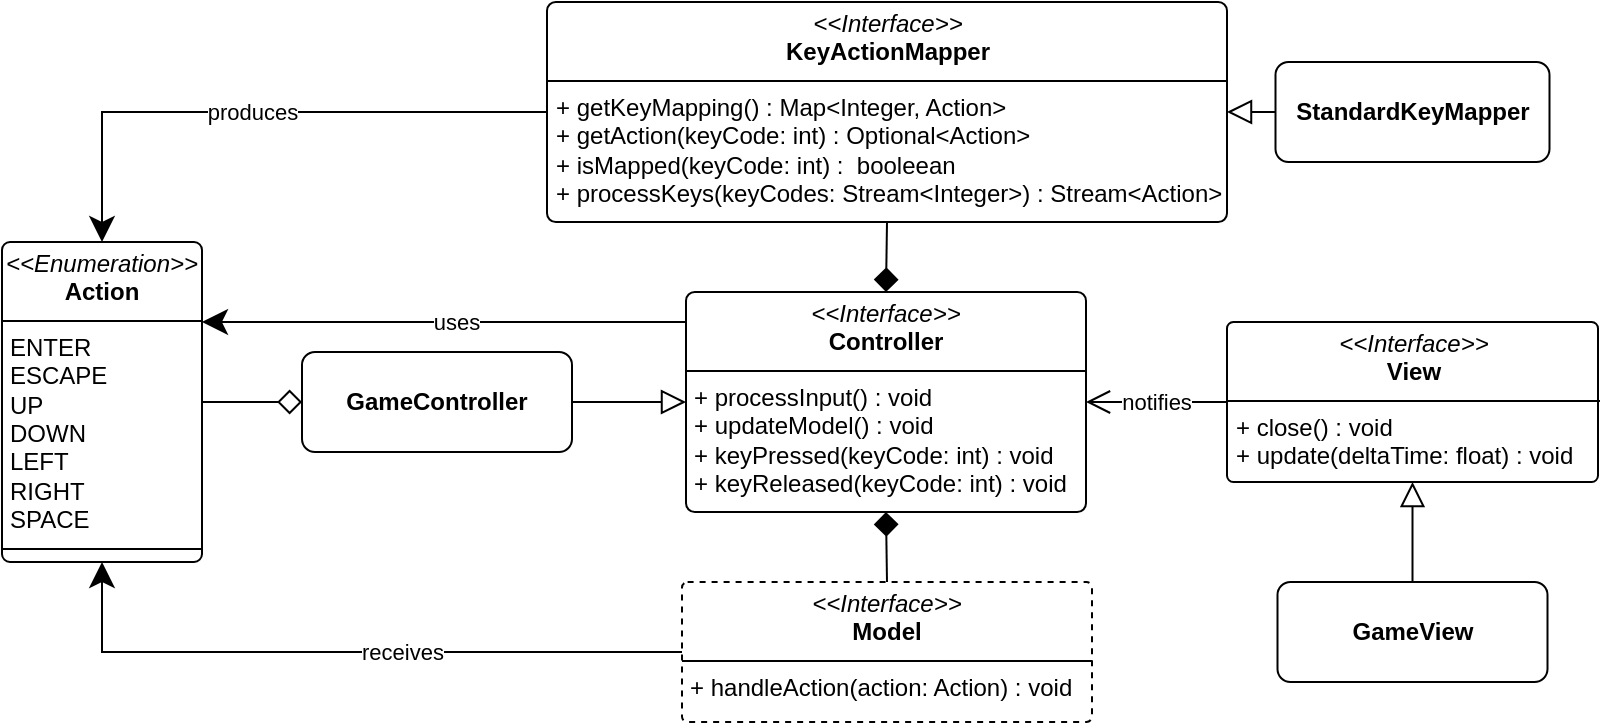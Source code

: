 <mxfile version="27.2.0">
  <diagram name="Page-1" id="0oy_DqriNZGSRgA4T4Op">
    <mxGraphModel dx="2066" dy="1220" grid="1" gridSize="10" guides="1" tooltips="1" connect="1" arrows="1" fold="1" page="1" pageScale="1" pageWidth="850" pageHeight="1100" math="0" shadow="0">
      <root>
        <mxCell id="0" />
        <mxCell id="1" parent="0" />
        <mxCell id="4qU-4kYSHK4auCVP5i2G-2" value="&lt;p style=&quot;margin:0px;margin-top:4px;text-align:center;&quot;&gt;&lt;i&gt;&amp;lt;&amp;lt;Interface&amp;gt;&amp;gt;&lt;/i&gt;&lt;br&gt;&lt;b&gt;Controller&lt;/b&gt;&lt;/p&gt;&lt;hr size=&quot;1&quot; style=&quot;border-style:solid;&quot;&gt;&lt;p style=&quot;margin:0px;margin-left:4px;&quot;&gt;+ processInput() : void&lt;/p&gt;&lt;p style=&quot;margin:0px;margin-left:4px;&quot;&gt;+ updateModel() : void&lt;/p&gt;&lt;p style=&quot;margin:0px;margin-left:4px;&quot;&gt;+ keyPressed(keyCode: int) : void&amp;nbsp;&lt;/p&gt;&lt;p style=&quot;margin:0px;margin-left:4px;&quot;&gt;+ keyReleased(keyCode: int) : void&lt;/p&gt;" style="verticalAlign=top;align=left;overflow=fill;html=1;whiteSpace=wrap;rounded=1;arcSize=4;" parent="1" vertex="1">
          <mxGeometry x="352" y="555" width="200" height="110" as="geometry" />
        </mxCell>
        <mxCell id="4qU-4kYSHK4auCVP5i2G-3" style="edgeStyle=orthogonalEdgeStyle;rounded=0;orthogonalLoop=1;jettySize=auto;html=1;exitX=0.5;exitY=0;exitDx=0;exitDy=0;entryX=0.5;entryY=1;entryDx=0;entryDy=0;endArrow=diamond;endFill=1;endSize=10;" parent="1" source="4qU-4kYSHK4auCVP5i2G-4" target="4qU-4kYSHK4auCVP5i2G-2" edge="1">
          <mxGeometry relative="1" as="geometry">
            <mxPoint x="277" y="905" as="targetPoint" />
          </mxGeometry>
        </mxCell>
        <mxCell id="8" style="edgeStyle=none;html=1;exitX=0;exitY=0.5;exitDx=0;exitDy=0;entryX=0.5;entryY=1;entryDx=0;entryDy=0;rounded=0;curved=0;endSize=10;endArrow=classic;endFill=1;" parent="1" source="4qU-4kYSHK4auCVP5i2G-4" target="4qU-4kYSHK4auCVP5i2G-18" edge="1">
          <mxGeometry relative="1" as="geometry">
            <Array as="points">
              <mxPoint x="60" y="735" />
            </Array>
          </mxGeometry>
        </mxCell>
        <mxCell id="12" value="receives" style="edgeLabel;html=1;align=center;verticalAlign=middle;resizable=0;points=[];" parent="8" vertex="1" connectable="0">
          <mxGeometry x="-0.163" relative="1" as="geometry">
            <mxPoint as="offset" />
          </mxGeometry>
        </mxCell>
        <mxCell id="4qU-4kYSHK4auCVP5i2G-4" value="&lt;p style=&quot;margin:0px;margin-top:4px;text-align:center;&quot;&gt;&lt;i&gt;&amp;lt;&amp;lt;Interface&amp;gt;&amp;gt;&lt;/i&gt;&lt;br&gt;&lt;b&gt;Model&lt;/b&gt;&lt;/p&gt;&lt;hr size=&quot;1&quot; style=&quot;border-style:solid;&quot;&gt;&lt;p style=&quot;margin:0px;margin-left:4px;&quot;&gt;&lt;font color=&quot;#000000&quot;&gt;&lt;span style=&quot;caret-color: rgb(0, 0, 0);&quot;&gt;+ handleAction(action: Action) : void&lt;/span&gt;&lt;/font&gt;&lt;/p&gt;" style="verticalAlign=top;align=left;overflow=fill;html=1;whiteSpace=wrap;rounded=1;arcSize=4;dashed=1;" parent="1" vertex="1">
          <mxGeometry x="350" y="700" width="205" height="70" as="geometry" />
        </mxCell>
        <mxCell id="4qU-4kYSHK4auCVP5i2G-6" style="edgeStyle=orthogonalEdgeStyle;rounded=0;orthogonalLoop=1;jettySize=auto;html=1;exitX=0.5;exitY=1;exitDx=0;exitDy=0;entryX=0.5;entryY=0;entryDx=0;entryDy=0;endSize=10;endArrow=diamond;endFill=1;" parent="1" source="4qU-4kYSHK4auCVP5i2G-5" target="4qU-4kYSHK4auCVP5i2G-2" edge="1">
          <mxGeometry relative="1" as="geometry">
            <mxPoint x="297" y="140" as="targetPoint" />
          </mxGeometry>
        </mxCell>
        <mxCell id="10" style="edgeStyle=none;html=1;exitX=0;exitY=0.5;exitDx=0;exitDy=0;entryX=0.5;entryY=0;entryDx=0;entryDy=0;rounded=0;curved=0;endArrow=classic;endFill=1;endSize=10;" parent="1" source="4qU-4kYSHK4auCVP5i2G-5" target="4qU-4kYSHK4auCVP5i2G-18" edge="1">
          <mxGeometry relative="1" as="geometry">
            <Array as="points">
              <mxPoint x="60" y="465" />
            </Array>
          </mxGeometry>
        </mxCell>
        <mxCell id="11" value="produces" style="edgeLabel;html=1;align=center;verticalAlign=middle;resizable=0;points=[];" parent="10" vertex="1" connectable="0">
          <mxGeometry x="0.024" relative="1" as="geometry">
            <mxPoint x="-1" as="offset" />
          </mxGeometry>
        </mxCell>
        <mxCell id="4qU-4kYSHK4auCVP5i2G-5" value="&lt;p style=&quot;margin:0px;margin-top:4px;text-align:center;&quot;&gt;&lt;i&gt;&amp;lt;&amp;lt;Interface&amp;gt;&amp;gt;&lt;/i&gt;&lt;br&gt;&lt;b&gt;KeyActionMapper&lt;/b&gt;&lt;/p&gt;&lt;hr size=&quot;1&quot; style=&quot;border-style:solid;&quot;&gt;&lt;p style=&quot;margin:0px;margin-left:4px;&quot;&gt;+ getKeyMapping() : Map&amp;lt;Integer, Action&amp;gt;&lt;/p&gt;&lt;p style=&quot;margin:0px;margin-left:4px;&quot;&gt;+ getAction(keyCode: int) : Optional&amp;lt;Action&amp;gt;&lt;/p&gt;&lt;p style=&quot;margin:0px;margin-left:4px;&quot;&gt;+ isMapped(keyCode: int) : &amp;nbsp;booleean&lt;/p&gt;&lt;p style=&quot;margin:0px;margin-left:4px;&quot;&gt;+ processKeys(keyCodes: Stream&amp;lt;Integer&amp;gt;) : Stream&amp;lt;Action&amp;gt;&lt;/p&gt;" style="verticalAlign=top;align=left;overflow=fill;html=1;whiteSpace=wrap;rounded=1;arcSize=4;" parent="1" vertex="1">
          <mxGeometry x="282.5" y="410" width="340" height="110" as="geometry" />
        </mxCell>
        <mxCell id="4qU-4kYSHK4auCVP5i2G-13" value="notifies" style="edgeStyle=orthogonalEdgeStyle;rounded=0;orthogonalLoop=1;jettySize=auto;html=1;exitX=0;exitY=0.5;exitDx=0;exitDy=0;entryX=1;entryY=0.5;entryDx=0;entryDy=0;endArrow=open;endFill=0;endSize=10;" parent="1" source="4qU-4kYSHK4auCVP5i2G-10" target="4qU-4kYSHK4auCVP5i2G-2" edge="1">
          <mxGeometry relative="1" as="geometry" />
        </mxCell>
        <mxCell id="4qU-4kYSHK4auCVP5i2G-10" value="&lt;p style=&quot;margin:0px;margin-top:4px;text-align:center;&quot;&gt;&lt;i&gt;&amp;lt;&amp;lt;Interface&amp;gt;&amp;gt;&lt;/i&gt;&lt;br&gt;&lt;b&gt;View&lt;/b&gt;&lt;/p&gt;&lt;hr size=&quot;1&quot; style=&quot;border-style:solid;&quot;&gt;&lt;p style=&quot;margin:0px;margin-left:4px;&quot;&gt;&lt;span style=&quot;background-color: transparent; color: light-dark(rgb(0, 0, 0), rgb(255, 255, 255));&quot;&gt;+ close() : void&lt;/span&gt;&lt;/p&gt;&lt;p style=&quot;margin:0px;margin-left:4px;&quot;&gt;&lt;span style=&quot;background-color: transparent; color: light-dark(rgb(0, 0, 0), rgb(255, 255, 255));&quot;&gt;+ update(deltaTime: float) : void&lt;/span&gt;&lt;/p&gt;" style="verticalAlign=top;align=left;overflow=fill;html=1;whiteSpace=wrap;rounded=1;arcSize=4;" parent="1" vertex="1">
          <mxGeometry x="622.5" y="570" width="185.5" height="80" as="geometry" />
        </mxCell>
        <mxCell id="4qU-4kYSHK4auCVP5i2G-12" style="edgeStyle=orthogonalEdgeStyle;rounded=0;orthogonalLoop=1;jettySize=auto;html=1;exitX=0.5;exitY=0;exitDx=0;exitDy=0;entryX=0.5;entryY=1;entryDx=0;entryDy=0;endArrow=block;endFill=0;endSize=10;" parent="1" source="4qU-4kYSHK4auCVP5i2G-11" target="4qU-4kYSHK4auCVP5i2G-10" edge="1">
          <mxGeometry relative="1" as="geometry" />
        </mxCell>
        <mxCell id="4qU-4kYSHK4auCVP5i2G-11" value="&lt;p style=&quot;margin:0px;margin-top:4px;text-align:center;&quot;&gt;&lt;br&gt;&lt;b&gt;GameView&lt;/b&gt;&lt;/p&gt;&lt;p style=&quot;margin:0px;margin-top:4px;text-align:center;&quot;&gt;&lt;b&gt;&lt;br&gt;&lt;/b&gt;&lt;/p&gt;" style="verticalAlign=top;align=left;overflow=fill;html=1;whiteSpace=wrap;rounded=1;arcSize=13;" parent="1" vertex="1">
          <mxGeometry x="647.75" y="700" width="135" height="50" as="geometry" />
        </mxCell>
        <mxCell id="5" style="edgeStyle=none;html=1;exitX=1;exitY=0.5;exitDx=0;exitDy=0;entryX=0;entryY=0.5;entryDx=0;entryDy=0;endSize=10;endArrow=diamond;endFill=0;" parent="1" source="4qU-4kYSHK4auCVP5i2G-18" target="4qU-4kYSHK4auCVP5i2G-21" edge="1">
          <mxGeometry relative="1" as="geometry" />
        </mxCell>
        <mxCell id="4qU-4kYSHK4auCVP5i2G-18" value="&lt;p style=&quot;margin:0px;margin-top:4px;text-align:center;&quot;&gt;&lt;i&gt;&amp;lt;&amp;lt;Enumeration&amp;gt;&amp;gt;&lt;/i&gt;&lt;br&gt;&lt;b&gt;Action&lt;/b&gt;&lt;/p&gt;&lt;hr size=&quot;1&quot; style=&quot;border-style:solid;&quot;&gt;&lt;p style=&quot;margin:0px;margin-left:4px;&quot;&gt;ENTER&lt;/p&gt;&lt;p style=&quot;margin:0px;margin-left:4px;&quot;&gt;ESCAPE&lt;/p&gt;&lt;p style=&quot;margin:0px;margin-left:4px;&quot;&gt;UP&lt;/p&gt;&lt;p style=&quot;margin:0px;margin-left:4px;&quot;&gt;DOWN&lt;/p&gt;&lt;p style=&quot;margin:0px;margin-left:4px;&quot;&gt;LEFT&lt;/p&gt;&lt;p style=&quot;margin:0px;margin-left:4px;&quot;&gt;RIGHT&lt;/p&gt;&lt;p style=&quot;margin:0px;margin-left:4px;&quot;&gt;SPACE&lt;/p&gt;&lt;hr size=&quot;1&quot; style=&quot;border-style:solid;&quot;&gt;&lt;p style=&quot;margin:0px;margin-left:4px;&quot;&gt;&lt;br&gt;&lt;/p&gt;" style="verticalAlign=top;align=left;overflow=fill;html=1;whiteSpace=wrap;rounded=1;arcSize=4;" parent="1" vertex="1">
          <mxGeometry x="10" y="530" width="100" height="160" as="geometry" />
        </mxCell>
        <mxCell id="4qU-4kYSHK4auCVP5i2G-22" style="edgeStyle=orthogonalEdgeStyle;rounded=0;orthogonalLoop=1;jettySize=auto;html=1;exitX=1;exitY=0.5;exitDx=0;exitDy=0;entryX=0;entryY=0.5;entryDx=0;entryDy=0;endArrow=block;endFill=0;endSize=10;" parent="1" source="4qU-4kYSHK4auCVP5i2G-21" target="4qU-4kYSHK4auCVP5i2G-2" edge="1">
          <mxGeometry relative="1" as="geometry" />
        </mxCell>
        <mxCell id="4qU-4kYSHK4auCVP5i2G-23" value="uses" style="edgeStyle=orthogonalEdgeStyle;rounded=0;orthogonalLoop=1;jettySize=auto;html=1;exitX=0;exitY=0.25;exitDx=0;exitDy=0;entryX=1;entryY=0.25;entryDx=0;entryDy=0;endSize=10;endArrow=classic;endFill=1;" parent="1" source="4qU-4kYSHK4auCVP5i2G-2" target="4qU-4kYSHK4auCVP5i2G-18" edge="1">
          <mxGeometry relative="1" as="geometry">
            <Array as="points">
              <mxPoint x="352" y="570" />
            </Array>
            <mxPoint as="offset" />
          </mxGeometry>
        </mxCell>
        <mxCell id="4qU-4kYSHK4auCVP5i2G-21" value="&lt;p style=&quot;margin:0px;margin-top:4px;text-align:center;&quot;&gt;&lt;br&gt;&lt;b&gt;GameController&lt;/b&gt;&lt;/p&gt;&lt;p style=&quot;margin:0px;margin-top:4px;text-align:center;&quot;&gt;&lt;b&gt;&lt;br&gt;&lt;/b&gt;&lt;/p&gt;" style="verticalAlign=top;align=left;overflow=fill;html=1;whiteSpace=wrap;rounded=1;arcSize=13;" parent="1" vertex="1">
          <mxGeometry x="160" y="585" width="135" height="50" as="geometry" />
        </mxCell>
        <mxCell id="13" style="edgeStyle=none;html=1;exitX=0;exitY=0.5;exitDx=0;exitDy=0;entryX=1;entryY=0.5;entryDx=0;entryDy=0;endSize=10;endArrow=block;endFill=0;" parent="1" source="2" target="4qU-4kYSHK4auCVP5i2G-5" edge="1">
          <mxGeometry relative="1" as="geometry" />
        </mxCell>
        <mxCell id="2" value="&lt;p style=&quot;margin:0px;margin-top:4px;text-align:center;&quot;&gt;&lt;br&gt;&lt;b&gt;StandardKeyMapper&lt;/b&gt;&lt;/p&gt;" style="verticalAlign=top;align=left;overflow=fill;html=1;whiteSpace=wrap;rounded=1;arcSize=13;" parent="1" vertex="1">
          <mxGeometry x="646.75" y="440" width="137" height="50" as="geometry" />
        </mxCell>
      </root>
    </mxGraphModel>
  </diagram>
</mxfile>
